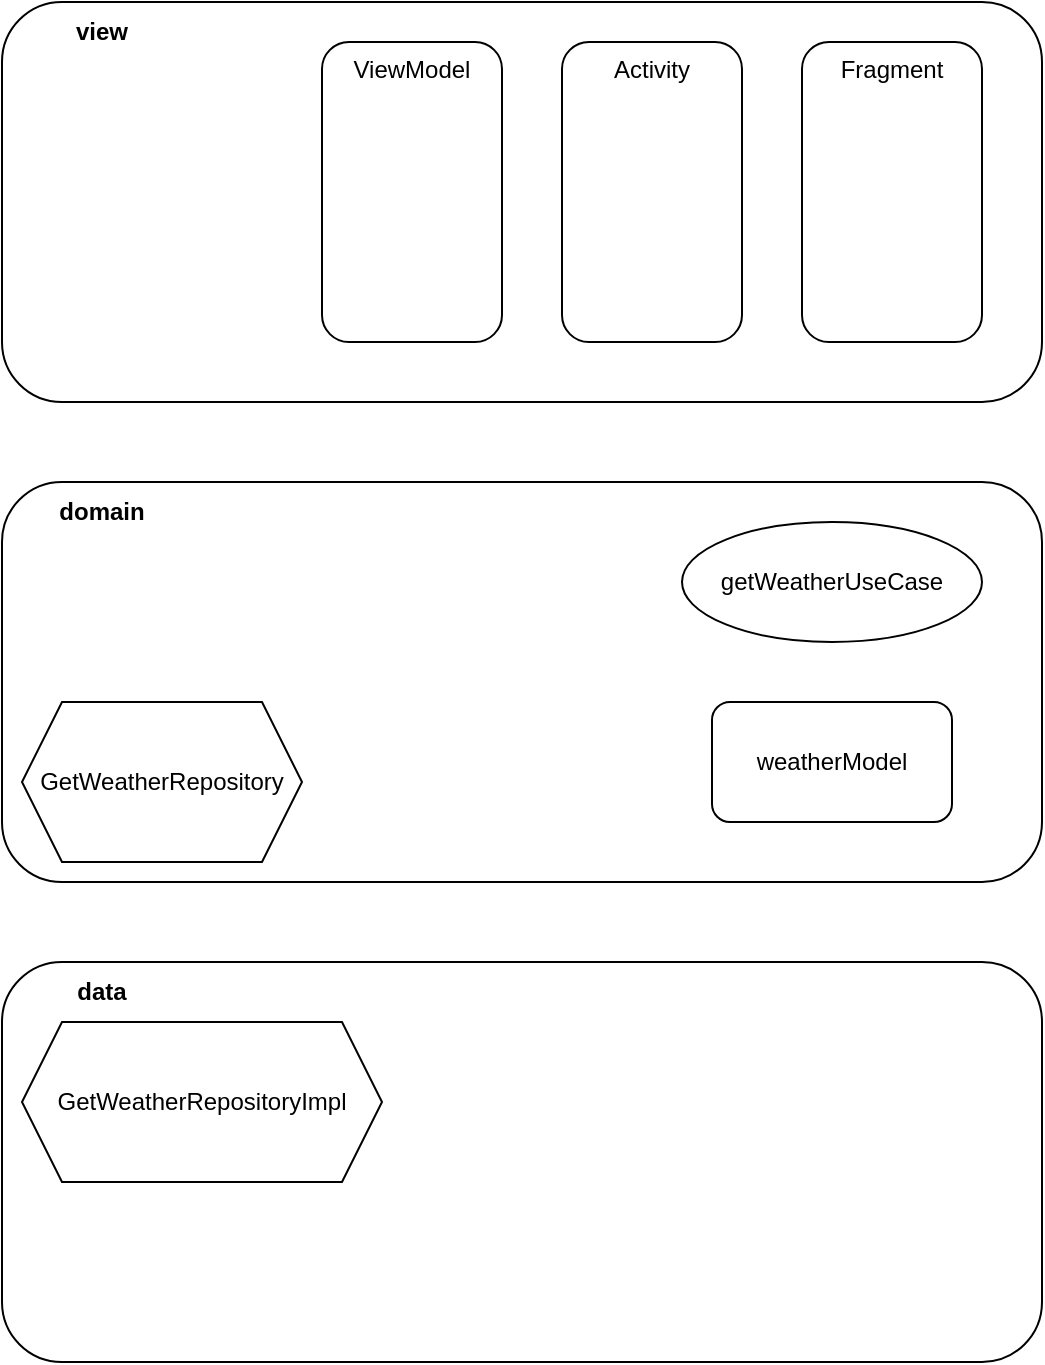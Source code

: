 <mxfile version="15.7.3" type="device"><diagram id="Ex6Ojf5nwPLkXMO7K1Nl" name="Страница 1"><mxGraphModel dx="870" dy="562" grid="1" gridSize="10" guides="1" tooltips="1" connect="1" arrows="1" fold="1" page="1" pageScale="1" pageWidth="827" pageHeight="1169" math="0" shadow="0"><root><mxCell id="0"/><mxCell id="1" parent="0"/><mxCell id="QrFDbHmoxnb1c1vVwpN--1" value="" style="rounded=1;whiteSpace=wrap;html=1;" vertex="1" parent="1"><mxGeometry x="40" y="40" width="520" height="200" as="geometry"/></mxCell><mxCell id="QrFDbHmoxnb1c1vVwpN--3" value="" style="rounded=1;whiteSpace=wrap;html=1;" vertex="1" parent="1"><mxGeometry x="40" y="280" width="520" height="200" as="geometry"/></mxCell><mxCell id="QrFDbHmoxnb1c1vVwpN--4" value="" style="rounded=1;whiteSpace=wrap;html=1;" vertex="1" parent="1"><mxGeometry x="40" y="520" width="520" height="200" as="geometry"/></mxCell><mxCell id="QrFDbHmoxnb1c1vVwpN--5" value="view" style="text;html=1;strokeColor=none;fillColor=none;align=center;verticalAlign=middle;whiteSpace=wrap;rounded=0;fontStyle=1" vertex="1" parent="1"><mxGeometry x="60" y="40" width="60" height="30" as="geometry"/></mxCell><mxCell id="QrFDbHmoxnb1c1vVwpN--6" value="domain" style="text;html=1;strokeColor=none;fillColor=none;align=center;verticalAlign=middle;whiteSpace=wrap;rounded=0;fontStyle=1" vertex="1" parent="1"><mxGeometry x="60" y="280" width="60" height="30" as="geometry"/></mxCell><mxCell id="QrFDbHmoxnb1c1vVwpN--7" value="data" style="text;html=1;strokeColor=none;fillColor=none;align=center;verticalAlign=middle;whiteSpace=wrap;rounded=0;fontStyle=1" vertex="1" parent="1"><mxGeometry x="60" y="520" width="60" height="30" as="geometry"/></mxCell><mxCell id="QrFDbHmoxnb1c1vVwpN--8" value="Activity" style="rounded=1;whiteSpace=wrap;html=1;verticalAlign=top;" vertex="1" parent="1"><mxGeometry x="320" y="60" width="90" height="150" as="geometry"/></mxCell><mxCell id="QrFDbHmoxnb1c1vVwpN--9" value="Fragment" style="rounded=1;whiteSpace=wrap;html=1;verticalAlign=top;" vertex="1" parent="1"><mxGeometry x="440" y="60" width="90" height="150" as="geometry"/></mxCell><mxCell id="QrFDbHmoxnb1c1vVwpN--10" value="ViewModel" style="rounded=1;whiteSpace=wrap;html=1;verticalAlign=top;" vertex="1" parent="1"><mxGeometry x="200" y="60" width="90" height="150" as="geometry"/></mxCell><mxCell id="QrFDbHmoxnb1c1vVwpN--11" value="getWeatherUseCase" style="ellipse;whiteSpace=wrap;html=1;verticalAlign=middle;" vertex="1" parent="1"><mxGeometry x="380" y="300" width="150" height="60" as="geometry"/></mxCell><mxCell id="QrFDbHmoxnb1c1vVwpN--12" value="weatherModel" style="rounded=1;whiteSpace=wrap;html=1;verticalAlign=middle;" vertex="1" parent="1"><mxGeometry x="395" y="390" width="120" height="60" as="geometry"/></mxCell><mxCell id="QrFDbHmoxnb1c1vVwpN--13" value="GetWeatherRepository" style="shape=hexagon;perimeter=hexagonPerimeter2;whiteSpace=wrap;html=1;fixedSize=1;verticalAlign=middle;" vertex="1" parent="1"><mxGeometry x="50" y="390" width="140" height="80" as="geometry"/></mxCell><mxCell id="QrFDbHmoxnb1c1vVwpN--14" value="GetWeatherRepositoryImpl" style="shape=hexagon;perimeter=hexagonPerimeter2;whiteSpace=wrap;html=1;fixedSize=1;verticalAlign=middle;" vertex="1" parent="1"><mxGeometry x="50" y="550" width="180" height="80" as="geometry"/></mxCell></root></mxGraphModel></diagram></mxfile>